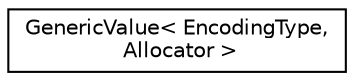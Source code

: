 digraph "Graphical Class Hierarchy"
{
  edge [fontname="Helvetica",fontsize="10",labelfontname="Helvetica",labelfontsize="10"];
  node [fontname="Helvetica",fontsize="10",shape=record];
  rankdir="LR";
  Node0 [label="GenericValue\< EncodingType,\l Allocator \>",height=0.2,width=0.4,color="black", fillcolor="white", style="filled",URL="$classGenericValue.html"];
}
